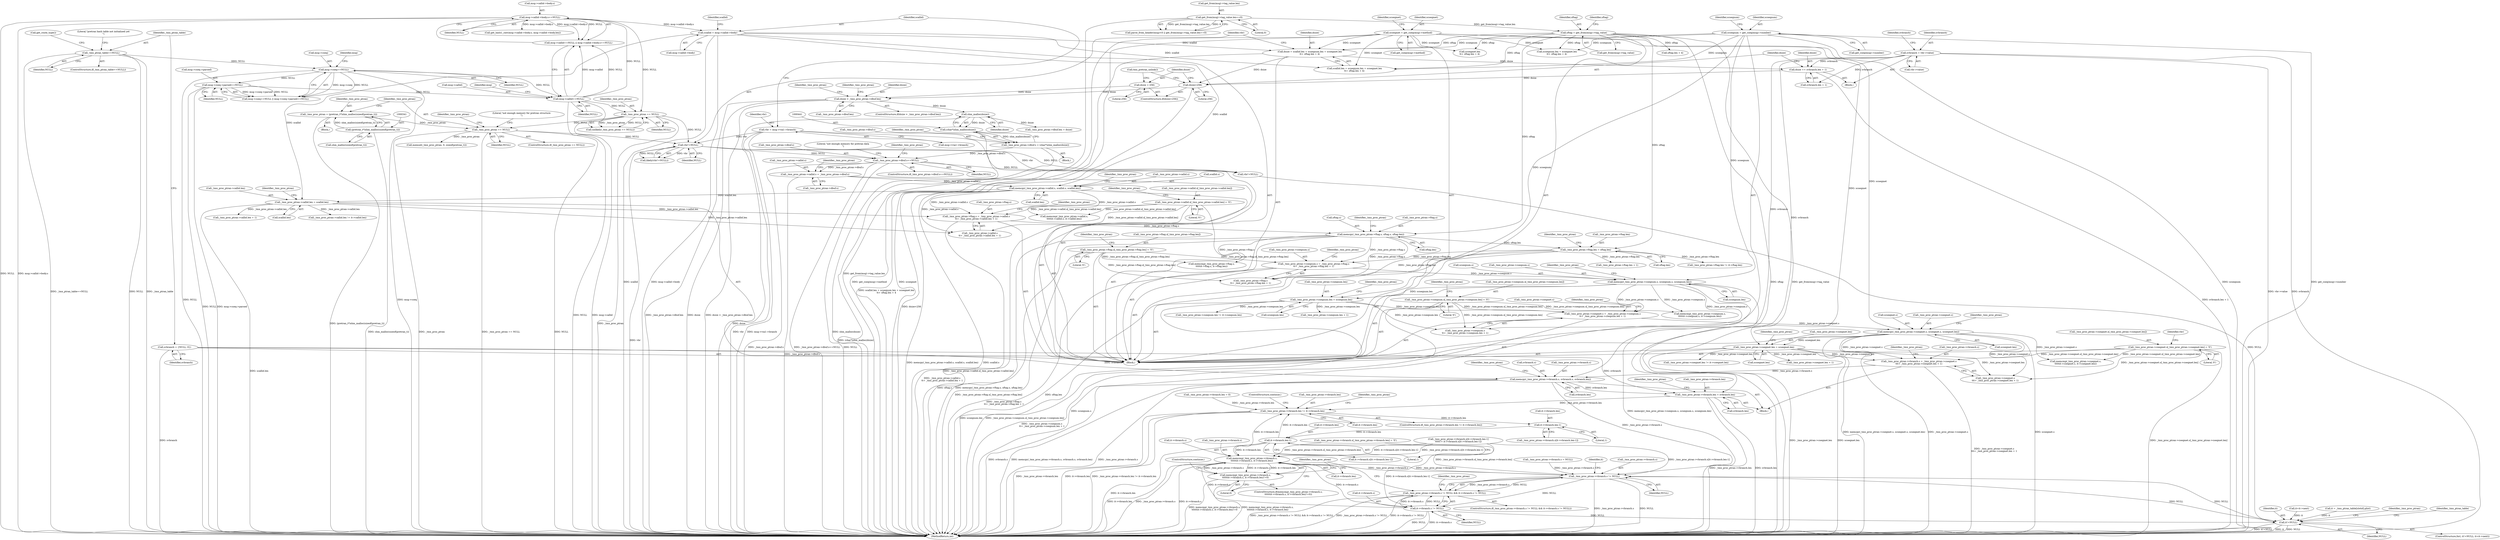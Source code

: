 digraph "0_kamailio_e1d8008a09d9390ebaf698abe8909e10dfec4097@API" {
"1000707" [label="(Call,memcpy(_tmx_proc_ptran->vbranch.s, svbranch.s, svbranch.len))"];
"1000688" [label="(Call,_tmx_proc_ptran->vbranch.s = _tmx_proc_ptran->cseqmet.s\n\t\t\t+ _tmx_proc_ptran->cseqmet.len + 1)"];
"1000669" [label="(Call,_tmx_proc_ptran->cseqmet.s[_tmx_proc_ptran->cseqmet.len] = '\0')"];
"1000648" [label="(Call,memcpy(_tmx_proc_ptran->cseqmet.s, scseqmet.s, scseqmet.len))"];
"1000629" [label="(Call,_tmx_proc_ptran->cseqmet.s = _tmx_proc_ptran->cseqnum.s\n\t\t+ _tmx_proc_ptran->cseqnum.len + 1)"];
"1000616" [label="(Call,_tmx_proc_ptran->cseqnum.s[_tmx_proc_ptran->cseqnum.len] = '\0')"];
"1000595" [label="(Call,memcpy(_tmx_proc_ptran->cseqnum.s, scseqnum.s, scseqnum.len))"];
"1000576" [label="(Call,_tmx_proc_ptran->cseqnum.s = _tmx_proc_ptran->ftag.s\n\t\t+ _tmx_proc_ptran->ftag.len + 1)"];
"1000542" [label="(Call,memcpy(_tmx_proc_ptran->ftag.s, sftag.s, sftag.len))"];
"1000523" [label="(Call,_tmx_proc_ptran->ftag.s = _tmx_proc_ptran->callid.s\n\t\t+ _tmx_proc_ptran->callid.len + 1)"];
"1000510" [label="(Call,_tmx_proc_ptran->callid.s[_tmx_proc_ptran->callid.len] = '\0')"];
"1000489" [label="(Call,memcpy(_tmx_proc_ptran->callid.s, scallid.s, scallid.len))"];
"1000478" [label="(Call,_tmx_proc_ptran->callid.s = _tmx_proc_ptran->dbuf.s)"];
"1000445" [label="(Call,_tmx_proc_ptran->dbuf.s==NULL)"];
"1000434" [label="(Call,_tmx_proc_ptran->dbuf.s = (char*)shm_malloc(dsize))"];
"1000440" [label="(Call,(char*)shm_malloc(dsize))"];
"1000442" [label="(Call,shm_malloc(dsize))"];
"1000414" [label="(Call,dsize > _tmx_proc_ptran->dbuf.len)"];
"1000406" [label="(Call,dsize<256)"];
"1000365" [label="(Call,dsize = scallid.len + scseqnum.len + scseqmet.len\n\t\t+ sftag.len + 4)"];
"1000271" [label="(Call,scallid = msg->callid->body)"];
"1000249" [label="(Call,msg->callid->body.s==NULL)"];
"1000244" [label="(Call,msg->callid==NULL)"];
"1000172" [label="(Call,msg->cseq==NULL)"];
"1000118" [label="(Call,_tmx_ptran_table==NULL)"];
"1000177" [label="(Call,msg->cseq->parsed==NULL)"];
"1000290" [label="(Call,scseqnum = get_cseq(msg)->number)"];
"1000281" [label="(Call,scseqmet = get_cseq(msg)->method)"];
"1000299" [label="(Call,sftag = get_from(msg)->tag_value)"];
"1000228" [label="(Call,get_from(msg)->tag_value.len==0)"];
"1000398" [label="(Call,dsize += svbranch.len + 1)"];
"1000390" [label="(Call,svbranch = vbr->value)"];
"1000409" [label="(Call,dsize = 256)"];
"1000386" [label="(Call,vbr!=NULL)"];
"1000264" [label="(Call,vbr = msg->via1->branch)"];
"1000334" [label="(Call,_tmx_proc_ptran == NULL)"];
"1000346" [label="(Call,_tmx_proc_ptran == NULL)"];
"1000338" [label="(Call,_tmx_proc_ptran = (pretran_t*)shm_malloc(sizeof(pretran_t)))"];
"1000340" [label="(Call,(pretran_t*)shm_malloc(sizeof(pretran_t)))"];
"1000501" [label="(Call,_tmx_proc_ptran->callid.len = scallid.len)"];
"1000563" [label="(Call,_tmx_proc_ptran->ftag.s[_tmx_proc_ptran->ftag.len] = '\0')"];
"1000554" [label="(Call,_tmx_proc_ptran->ftag.len = sftag.len)"];
"1000607" [label="(Call,_tmx_proc_ptran->cseqnum.len = scseqnum.len)"];
"1000660" [label="(Call,_tmx_proc_ptran->cseqmet.len = scseqmet.len)"];
"1000114" [label="(Call,svbranch = {NULL, 0})"];
"1000719" [label="(Call,_tmx_proc_ptran->vbranch.len = svbranch.len)"];
"1000866" [label="(Call,_tmx_proc_ptran->vbranch.len != it->vbranch.len)"];
"1000886" [label="(Call,it->vbranch.len-1)"];
"1000899" [label="(Call,it->vbranch.len-1)"];
"1000909" [label="(Call,memcmp(_tmx_proc_ptran->vbranch.s,\n\t\t\t\t\t\tit->vbranch.s, it->vbranch.len))"];
"1000850" [label="(Call,_tmx_proc_ptran->vbranch.s != NULL)"];
"1000774" [label="(Call,it!=NULL)"];
"1000849" [label="(Call,_tmx_proc_ptran->vbranch.s != NULL && it->vbranch.s != NULL)"];
"1000857" [label="(Call,it->vbranch.s != NULL)"];
"1000908" [label="(Call,memcmp(_tmx_proc_ptran->vbranch.s,\n\t\t\t\t\t\tit->vbranch.s, it->vbranch.len)!=0)"];
"1000632" [label="(Identifier,_tmx_proc_ptran)"];
"1000443" [label="(Identifier,dsize)"];
"1000554" [label="(Call,_tmx_proc_ptran->ftag.len = sftag.len)"];
"1000880" [label="(Call,_tmx_proc_ptran->vbranch.s[it->vbranch.len-1])"];
"1000115" [label="(Identifier,svbranch)"];
"1000489" [label="(Call,memcpy(_tmx_proc_ptran->callid.s, scallid.s, scallid.len))"];
"1000123" [label="(Literal,\"pretran hash table not initialized yet\n\")"];
"1000265" [label="(Identifier,vbr)"];
"1000280" [label="(Identifier,scallid)"];
"1001050" [label="(MethodReturn,int)"];
"1000266" [label="(Call,msg->via1->branch)"];
"1000273" [label="(Call,msg->callid->body)"];
"1000577" [label="(Call,_tmx_proc_ptran->cseqnum.s)"];
"1000657" [label="(Call,scseqmet.len)"];
"1000909" [label="(Call,memcmp(_tmx_proc_ptran->vbranch.s,\n\t\t\t\t\t\tit->vbranch.s, it->vbranch.len))"];
"1000310" [label="(Call,get_hash1_raw(msg->callid->body.s, msg->callid->body.len))"];
"1000253" [label="(Identifier,msg)"];
"1000601" [label="(Call,scseqnum.s)"];
"1000849" [label="(Call,_tmx_proc_ptran->vbranch.s != NULL && it->vbranch.s != NULL)"];
"1000616" [label="(Call,_tmx_proc_ptran->cseqnum.s[_tmx_proc_ptran->cseqnum.len] = '\0')"];
"1000582" [label="(Call,_tmx_proc_ptran->ftag.s\n\t\t+ _tmx_proc_ptran->ftag.len + 1)"];
"1000490" [label="(Call,_tmx_proc_ptran->callid.s)"];
"1000245" [label="(Call,msg->callid)"];
"1000235" [label="(Literal,0)"];
"1000872" [label="(Call,it->vbranch.len)"];
"1000375" [label="(Call,scseqmet.len\n\t\t+ sftag.len + 4)"];
"1000867" [label="(Call,_tmx_proc_ptran->vbranch.len)"];
"1000708" [label="(Call,_tmx_proc_ptran->vbranch.s)"];
"1000773" [label="(ControlStructure,for(; it!=NULL; it=it->next))"];
"1000434" [label="(Call,_tmx_proc_ptran->dbuf.s = (char*)shm_malloc(dsize))"];
"1000244" [label="(Call,msg->callid==NULL)"];
"1000687" [label="(Block,)"];
"1000180" [label="(Identifier,msg)"];
"1000307" [label="(Identifier,sftag)"];
"1000654" [label="(Call,scseqmet.s)"];
"1000999" [label="(Call,memcmp(_tmx_proc_ptran->cseqmet.s,\n\t\t\t\t\tit->cseqmet.s, it->cseqmet.len))"];
"1000407" [label="(Identifier,dsize)"];
"1000435" [label="(Call,_tmx_proc_ptran->dbuf.s)"];
"1000743" [label="(Call,_tmx_proc_ptran->vbranch.s = NULL)"];
"1000390" [label="(Call,svbranch = vbr->value)"];
"1000883" [label="(Identifier,_tmx_proc_ptran)"];
"1000291" [label="(Identifier,scseqnum)"];
"1000545" [label="(Identifier,_tmx_proc_ptran)"];
"1000356" [label="(Identifier,_tmx_proc_ptran)"];
"1000171" [label="(Call,msg->cseq==NULL || msg->cseq->parsed==NULL)"];
"1000172" [label="(Call,msg->cseq==NULL)"];
"1000366" [label="(Identifier,dsize)"];
"1000722" [label="(Identifier,_tmx_proc_ptran)"];
"1000415" [label="(Identifier,dsize)"];
"1000673" [label="(Identifier,_tmx_proc_ptran)"];
"1000576" [label="(Call,_tmx_proc_ptran->cseqnum.s = _tmx_proc_ptran->ftag.s\n\t\t+ _tmx_proc_ptran->ftag.len + 1)"];
"1000685" [label="(Identifier,vbr)"];
"1000869" [label="(Identifier,_tmx_proc_ptran)"];
"1000949" [label="(Call,memcmp(_tmx_proc_ptran->ftag.s,\n\t\t\t\t\tit->ftag.s, it->ftag.len))"];
"1000750" [label="(Call,_tmx_proc_ptran->vbranch.len = 0)"];
"1000348" [label="(Identifier,NULL)"];
"1000440" [label="(Call,(char*)shm_malloc(dsize))"];
"1000564" [label="(Call,_tmx_proc_ptran->ftag.s[_tmx_proc_ptran->ftag.len])"];
"1000118" [label="(Call,_tmx_ptran_table==NULL)"];
"1000223" [label="(Call,parse_from_header(msg)<0 || get_from(msg)->tag_value.len==0)"];
"1000281" [label="(Call,scseqmet = get_cseq(msg)->method)"];
"1000178" [label="(Call,msg->cseq->parsed)"];
"1000271" [label="(Call,scallid = msg->callid->body)"];
"1000114" [label="(Call,svbranch = {NULL, 0})"];
"1000598" [label="(Identifier,_tmx_proc_ptran)"];
"1000272" [label="(Identifier,scallid)"];
"1000371" [label="(Call,scseqnum.len + scseqmet.len\n\t\t+ sftag.len + 4)"];
"1000229" [label="(Call,get_from(msg)->tag_value.len)"];
"1000120" [label="(Identifier,NULL)"];
"1000458" [label="(Call,_tmx_proc_ptran->dbuf.len = dsize)"];
"1000117" [label="(ControlStructure,if(_tmx_ptran_table==NULL))"];
"1000774" [label="(Call,it!=NULL)"];
"1000386" [label="(Call,vbr!=NULL)"];
"1000857" [label="(Call,it->vbranch.s != NULL)"];
"1000925" [label="(Literal,0)"];
"1000732" [label="(Identifier,_tmx_proc_ptran)"];
"1000501" [label="(Call,_tmx_proc_ptran->callid.len = scallid.len)"];
"1000563" [label="(Call,_tmx_proc_ptran->ftag.s[_tmx_proc_ptran->ftag.len] = '\0')"];
"1000510" [label="(Call,_tmx_proc_ptran->callid.s[_tmx_proc_ptran->callid.len] = '\0')"];
"1000385" [label="(Call,likely(vbr!=NULL))"];
"1000338" [label="(Call,_tmx_proc_ptran = (pretran_t*)shm_malloc(sizeof(pretran_t)))"];
"1000445" [label="(Call,_tmx_proc_ptran->dbuf.s==NULL)"];
"1000300" [label="(Identifier,sftag)"];
"1000669" [label="(Call,_tmx_proc_ptran->cseqmet.s[_tmx_proc_ptran->cseqmet.len] = '\0')"];
"1000613" [label="(Call,scseqnum.len)"];
"1000764" [label="(Call,it = _tmx_ptran_table[slotid].plist)"];
"1000920" [label="(Call,it->vbranch.len)"];
"1000543" [label="(Call,_tmx_proc_ptran->ftag.s)"];
"1000524" [label="(Call,_tmx_proc_ptran->ftag.s)"];
"1000408" [label="(Literal,256)"];
"1000421" [label="(Block,)"];
"1000248" [label="(Identifier,NULL)"];
"1000228" [label="(Call,get_from(msg)->tag_value.len==0)"];
"1000451" [label="(Identifier,NULL)"];
"1000342" [label="(Call,shm_malloc(sizeof(pretran_t)))"];
"1000467" [label="(Identifier,_tmx_proc_ptran)"];
"1000337" [label="(Block,)"];
"1000410" [label="(Identifier,dsize)"];
"1000298" [label="(Identifier,scseqnum)"];
"1000391" [label="(Identifier,svbranch)"];
"1000694" [label="(Call,_tmx_proc_ptran->cseqmet.s\n\t\t\t+ _tmx_proc_ptran->cseqmet.len + 1)"];
"1000355" [label="(Call,memset(_tmx_proc_ptran, 0, sizeof(pretran_t)))"];
"1000907" [label="(ControlStructure,if(memcmp(_tmx_proc_ptran->vbranch.s,\n\t\t\t\t\t\tit->vbranch.s, it->vbranch.len)!=0))"];
"1000548" [label="(Call,sftag.s)"];
"1000933" [label="(Identifier,_tmx_proc_ptran)"];
"1000681" [label="(Literal,'\0')"];
"1000177" [label="(Call,msg->cseq->parsed==NULL)"];
"1000334" [label="(Call,_tmx_proc_ptran == NULL)"];
"1000176" [label="(Identifier,NULL)"];
"1000728" [label="(Call,_tmx_proc_ptran->vbranch.s[_tmx_proc_ptran->vbranch.len] = '\0')"];
"1000661" [label="(Call,_tmx_proc_ptran->cseqmet.len)"];
"1000926" [label="(ControlStructure,continue;)"];
"1000351" [label="(Literal,\"not enough memory for pretran structure\n\")"];
"1000595" [label="(Call,memcpy(_tmx_proc_ptran->cseqnum.s, scseqnum.s, scseqnum.len))"];
"1000484" [label="(Call,_tmx_proc_ptran->dbuf.s)"];
"1000461" [label="(Identifier,_tmx_proc_ptran)"];
"1000863" [label="(Identifier,NULL)"];
"1000129" [label="(Call,get_route_type())"];
"1000387" [label="(Identifier,vbr)"];
"1000442" [label="(Call,shm_malloc(dsize))"];
"1000416" [label="(Call,_tmx_proc_ptran->dbuf.len)"];
"1000858" [label="(Call,it->vbranch.s)"];
"1000412" [label="(Call,tmx_pretran_unlink())"];
"1000877" [label="(ControlStructure,continue;)"];
"1000425" [label="(Identifier,_tmx_proc_ptran)"];
"1000801" [label="(Call,_tmx_proc_ptran->callid.len != it->callid.len)"];
"1000787" [label="(Identifier,_tmx_proc_ptran)"];
"1000119" [label="(Identifier,_tmx_ptran_table)"];
"1000866" [label="(Call,_tmx_proc_ptran->vbranch.len != it->vbranch.len)"];
"1000825" [label="(Call,_tmx_proc_ptran->cseqmet.len != it->cseqmet.len)"];
"1000340" [label="(Call,(pretran_t*)shm_malloc(sizeof(pretran_t)))"];
"1000479" [label="(Call,_tmx_proc_ptran->callid.s)"];
"1000502" [label="(Call,_tmx_proc_ptran->callid.len)"];
"1001045" [label="(Identifier,_tmx_ptran_table)"];
"1000575" [label="(Literal,'\0')"];
"1000725" [label="(Call,svbranch.len)"];
"1000688" [label="(Call,_tmx_proc_ptran->vbranch.s = _tmx_proc_ptran->cseqmet.s\n\t\t\t+ _tmx_proc_ptran->cseqmet.len + 1)"];
"1000389" [label="(Block,)"];
"1000392" [label="(Call,vbr->value)"];
"1000345" [label="(ControlStructure,if(_tmx_proc_ptran == NULL))"];
"1000379" [label="(Call,sftag.len + 4)"];
"1000290" [label="(Call,scseqnum = get_cseq(msg)->number)"];
"1000560" [label="(Call,sftag.len)"];
"1000514" [label="(Identifier,_tmx_proc_ptran)"];
"1000405" [label="(ControlStructure,if(dsize<256))"];
"1000511" [label="(Call,_tmx_proc_ptran->callid.s[_tmx_proc_ptran->callid.len])"];
"1000666" [label="(Call,scseqmet.len)"];
"1000498" [label="(Call,scallid.len)"];
"1000905" [label="(Literal,1)"];
"1000719" [label="(Call,_tmx_proc_ptran->vbranch.len = svbranch.len)"];
"1000713" [label="(Call,svbranch.s)"];
"1000522" [label="(Literal,'\0')"];
"1000444" [label="(ControlStructure,if(_tmx_proc_ptran->dbuf.s==NULL))"];
"1000397" [label="(Identifier,svbranch)"];
"1000335" [label="(Identifier,_tmx_proc_ptran)"];
"1000579" [label="(Identifier,_tmx_proc_ptran)"];
"1000860" [label="(Identifier,it)"];
"1000720" [label="(Call,_tmx_proc_ptran->vbranch.len)"];
"1000347" [label="(Identifier,_tmx_proc_ptran)"];
"1000886" [label="(Call,it->vbranch.len-1)"];
"1000856" [label="(Identifier,NULL)"];
"1000879" [label="(Call,_tmx_proc_ptran->vbranch.s[it->vbranch.len-1]\n\t\t\t\t\t!= it->vbranch.s[it->vbranch.len-1])"];
"1000628" [label="(Literal,'\0')"];
"1000689" [label="(Call,_tmx_proc_ptran->vbranch.s)"];
"1000104" [label="(Block,)"];
"1000388" [label="(Identifier,NULL)"];
"1000257" [label="(Identifier,NULL)"];
"1000607" [label="(Call,_tmx_proc_ptran->cseqnum.len = scseqnum.len)"];
"1000409" [label="(Call,dsize = 256)"];
"1000557" [label="(Identifier,_tmx_proc_ptran)"];
"1000526" [label="(Identifier,_tmx_proc_ptran)"];
"1000892" [label="(Literal,1)"];
"1000333" [label="(Call,unlikely(_tmx_proc_ptran == NULL))"];
"1000716" [label="(Call,svbranch.len)"];
"1000648" [label="(Call,memcpy(_tmx_proc_ptran->cseqmet.s, scseqmet.s, scseqmet.len))"];
"1000649" [label="(Call,_tmx_proc_ptran->cseqmet.s)"];
"1000399" [label="(Identifier,dsize)"];
"1000630" [label="(Call,_tmx_proc_ptran->cseqmet.s)"];
"1000173" [label="(Call,msg->cseq)"];
"1000446" [label="(Call,_tmx_proc_ptran->dbuf.s)"];
"1000283" [label="(Call,get_cseq(msg)->method)"];
"1000910" [label="(Call,_tmx_proc_ptran->vbranch.s)"];
"1000635" [label="(Call,_tmx_proc_ptran->cseqnum.s\n\t\t+ _tmx_proc_ptran->cseqnum.len + 1)"];
"1000301" [label="(Call,get_from(msg)->tag_value)"];
"1000183" [label="(Identifier,NULL)"];
"1000346" [label="(Call,_tmx_proc_ptran == NULL)"];
"1000406" [label="(Call,dsize<256)"];
"1000617" [label="(Call,_tmx_proc_ptran->cseqnum.s[_tmx_proc_ptran->cseqnum.len])"];
"1000365" [label="(Call,dsize = scallid.len + scseqnum.len + scseqmet.len\n\t\t+ sftag.len + 4)"];
"1000620" [label="(Identifier,_tmx_proc_ptran)"];
"1000775" [label="(Identifier,it)"];
"1000850" [label="(Call,_tmx_proc_ptran->vbranch.s != NULL)"];
"1000915" [label="(Call,it->vbranch.s)"];
"1000529" [label="(Call,_tmx_proc_ptran->callid.s\n\t\t+ _tmx_proc_ptran->callid.len + 1)"];
"1000400" [label="(Call,svbranch.len + 1)"];
"1000414" [label="(Call,dsize > _tmx_proc_ptran->dbuf.len)"];
"1000492" [label="(Identifier,_tmx_proc_ptran)"];
"1000249" [label="(Call,msg->callid->body.s==NULL)"];
"1000893" [label="(Call,it->vbranch.s[it->vbranch.len-1])"];
"1000542" [label="(Call,memcpy(_tmx_proc_ptran->ftag.s, sftag.s, sftag.len))"];
"1000523" [label="(Call,_tmx_proc_ptran->ftag.s = _tmx_proc_ptran->callid.s\n\t\t+ _tmx_proc_ptran->callid.len + 1)"];
"1000777" [label="(Call,it=it->next)"];
"1000535" [label="(Call,_tmx_proc_ptran->callid.len + 1)"];
"1000670" [label="(Call,_tmx_proc_ptran->cseqmet.s[_tmx_proc_ptran->cseqmet.len])"];
"1000299" [label="(Call,sftag = get_from(msg)->tag_value)"];
"1000282" [label="(Identifier,scseqmet)"];
"1000413" [label="(ControlStructure,if(dsize > _tmx_proc_ptran->dbuf.len))"];
"1000336" [label="(Identifier,NULL)"];
"1000495" [label="(Call,scallid.s)"];
"1000908" [label="(Call,memcmp(_tmx_proc_ptran->vbranch.s,\n\t\t\t\t\t\tit->vbranch.s, it->vbranch.len)!=0)"];
"1000865" [label="(ControlStructure,if(_tmx_proc_ptran->vbranch.len != it->vbranch.len))"];
"1000663" [label="(Identifier,_tmx_proc_ptran)"];
"1000651" [label="(Identifier,_tmx_proc_ptran)"];
"1000629" [label="(Call,_tmx_proc_ptran->cseqmet.s = _tmx_proc_ptran->cseqnum.s\n\t\t+ _tmx_proc_ptran->cseqnum.len + 1)"];
"1000411" [label="(Literal,256)"];
"1000813" [label="(Call,_tmx_proc_ptran->ftag.len != it->ftag.len)"];
"1000608" [label="(Call,_tmx_proc_ptran->cseqnum.len)"];
"1000454" [label="(Literal,\"not enough memory for pretran data\n\")"];
"1000551" [label="(Call,sftag.len)"];
"1000641" [label="(Call,_tmx_proc_ptran->cseqnum.len + 1)"];
"1000887" [label="(Call,it->vbranch.len)"];
"1000930" [label="(Call,memcmp(_tmx_proc_ptran->callid.s,\n\t\t\t\t\tit->callid.s, it->callid.len))"];
"1000367" [label="(Call,scallid.len + scseqnum.len + scseqmet.len\n\t\t+ sftag.len + 4)"];
"1000596" [label="(Call,_tmx_proc_ptran->cseqnum.s)"];
"1000851" [label="(Call,_tmx_proc_ptran->vbranch.s)"];
"1000289" [label="(Identifier,scseqmet)"];
"1000567" [label="(Identifier,_tmx_proc_ptran)"];
"1000243" [label="(Call,msg->callid==NULL || msg->callid->body.s==NULL)"];
"1000836" [label="(Call,_tmx_proc_ptran->cseqnum.len != it->cseqnum.len)"];
"1000448" [label="(Identifier,_tmx_proc_ptran)"];
"1000264" [label="(Call,vbr = msg->via1->branch)"];
"1000700" [label="(Call,_tmx_proc_ptran->cseqmet.len + 1)"];
"1000588" [label="(Call,_tmx_proc_ptran->ftag.len + 1)"];
"1000967" [label="(Call,memcmp(_tmx_proc_ptran->cseqnum.s,\n\t\t\t\t\tit->cseqnum.s, it->cseqnum.len))"];
"1000776" [label="(Identifier,NULL)"];
"1000899" [label="(Call,it->vbranch.len-1)"];
"1000610" [label="(Identifier,_tmx_proc_ptran)"];
"1000707" [label="(Call,memcpy(_tmx_proc_ptran->vbranch.s, svbranch.s, svbranch.len))"];
"1000292" [label="(Call,get_cseq(msg)->number)"];
"1000710" [label="(Identifier,_tmx_proc_ptran)"];
"1000478" [label="(Call,_tmx_proc_ptran->callid.s = _tmx_proc_ptran->dbuf.s)"];
"1000507" [label="(Call,scallid.len)"];
"1000900" [label="(Call,it->vbranch.len)"];
"1000848" [label="(ControlStructure,if(_tmx_proc_ptran->vbranch.s != NULL && it->vbranch.s != NULL))"];
"1000398" [label="(Call,dsize += svbranch.len + 1)"];
"1000250" [label="(Call,msg->callid->body.s)"];
"1000604" [label="(Call,scseqnum.len)"];
"1000339" [label="(Identifier,_tmx_proc_ptran)"];
"1000555" [label="(Call,_tmx_proc_ptran->ftag.len)"];
"1000660" [label="(Call,_tmx_proc_ptran->cseqmet.len = scseqmet.len)"];
"1000684" [label="(Call,vbr!=NULL)"];
"1000504" [label="(Identifier,_tmx_proc_ptran)"];
"1000707" -> "1000687"  [label="AST: "];
"1000707" -> "1000716"  [label="CFG: "];
"1000708" -> "1000707"  [label="AST: "];
"1000713" -> "1000707"  [label="AST: "];
"1000716" -> "1000707"  [label="AST: "];
"1000722" -> "1000707"  [label="CFG: "];
"1000707" -> "1001050"  [label="DDG: _tmx_proc_ptran->vbranch.s"];
"1000707" -> "1001050"  [label="DDG: svbranch.s"];
"1000707" -> "1001050"  [label="DDG: memcpy(_tmx_proc_ptran->vbranch.s, svbranch.s, svbranch.len)"];
"1000688" -> "1000707"  [label="DDG: _tmx_proc_ptran->vbranch.s"];
"1000114" -> "1000707"  [label="DDG: svbranch"];
"1000390" -> "1000707"  [label="DDG: svbranch"];
"1000707" -> "1000719"  [label="DDG: svbranch.len"];
"1000707" -> "1000850"  [label="DDG: _tmx_proc_ptran->vbranch.s"];
"1000688" -> "1000687"  [label="AST: "];
"1000688" -> "1000694"  [label="CFG: "];
"1000689" -> "1000688"  [label="AST: "];
"1000694" -> "1000688"  [label="AST: "];
"1000710" -> "1000688"  [label="CFG: "];
"1000688" -> "1001050"  [label="DDG: _tmx_proc_ptran->cseqmet.s\n\t\t\t+ _tmx_proc_ptran->cseqmet.len + 1"];
"1000669" -> "1000688"  [label="DDG: _tmx_proc_ptran->cseqmet.s[_tmx_proc_ptran->cseqmet.len]"];
"1000648" -> "1000688"  [label="DDG: _tmx_proc_ptran->cseqmet.s"];
"1000660" -> "1000688"  [label="DDG: _tmx_proc_ptran->cseqmet.len"];
"1000669" -> "1000104"  [label="AST: "];
"1000669" -> "1000681"  [label="CFG: "];
"1000670" -> "1000669"  [label="AST: "];
"1000681" -> "1000669"  [label="AST: "];
"1000685" -> "1000669"  [label="CFG: "];
"1000669" -> "1001050"  [label="DDG: _tmx_proc_ptran->cseqmet.s[_tmx_proc_ptran->cseqmet.len]"];
"1000669" -> "1000694"  [label="DDG: _tmx_proc_ptran->cseqmet.s[_tmx_proc_ptran->cseqmet.len]"];
"1000669" -> "1000999"  [label="DDG: _tmx_proc_ptran->cseqmet.s[_tmx_proc_ptran->cseqmet.len]"];
"1000648" -> "1000104"  [label="AST: "];
"1000648" -> "1000657"  [label="CFG: "];
"1000649" -> "1000648"  [label="AST: "];
"1000654" -> "1000648"  [label="AST: "];
"1000657" -> "1000648"  [label="AST: "];
"1000663" -> "1000648"  [label="CFG: "];
"1000648" -> "1001050"  [label="DDG: memcpy(_tmx_proc_ptran->cseqmet.s, scseqmet.s, scseqmet.len)"];
"1000648" -> "1001050"  [label="DDG: _tmx_proc_ptran->cseqmet.s"];
"1000648" -> "1001050"  [label="DDG: scseqmet.s"];
"1000629" -> "1000648"  [label="DDG: _tmx_proc_ptran->cseqmet.s"];
"1000281" -> "1000648"  [label="DDG: scseqmet"];
"1000648" -> "1000660"  [label="DDG: scseqmet.len"];
"1000648" -> "1000694"  [label="DDG: _tmx_proc_ptran->cseqmet.s"];
"1000648" -> "1000999"  [label="DDG: _tmx_proc_ptran->cseqmet.s"];
"1000629" -> "1000104"  [label="AST: "];
"1000629" -> "1000635"  [label="CFG: "];
"1000630" -> "1000629"  [label="AST: "];
"1000635" -> "1000629"  [label="AST: "];
"1000651" -> "1000629"  [label="CFG: "];
"1000629" -> "1001050"  [label="DDG: _tmx_proc_ptran->cseqnum.s\n\t\t+ _tmx_proc_ptran->cseqnum.len + 1"];
"1000616" -> "1000629"  [label="DDG: _tmx_proc_ptran->cseqnum.s[_tmx_proc_ptran->cseqnum.len]"];
"1000595" -> "1000629"  [label="DDG: _tmx_proc_ptran->cseqnum.s"];
"1000607" -> "1000629"  [label="DDG: _tmx_proc_ptran->cseqnum.len"];
"1000616" -> "1000104"  [label="AST: "];
"1000616" -> "1000628"  [label="CFG: "];
"1000617" -> "1000616"  [label="AST: "];
"1000628" -> "1000616"  [label="AST: "];
"1000632" -> "1000616"  [label="CFG: "];
"1000616" -> "1001050"  [label="DDG: _tmx_proc_ptran->cseqnum.s[_tmx_proc_ptran->cseqnum.len]"];
"1000616" -> "1000635"  [label="DDG: _tmx_proc_ptran->cseqnum.s[_tmx_proc_ptran->cseqnum.len]"];
"1000616" -> "1000967"  [label="DDG: _tmx_proc_ptran->cseqnum.s[_tmx_proc_ptran->cseqnum.len]"];
"1000595" -> "1000104"  [label="AST: "];
"1000595" -> "1000604"  [label="CFG: "];
"1000596" -> "1000595"  [label="AST: "];
"1000601" -> "1000595"  [label="AST: "];
"1000604" -> "1000595"  [label="AST: "];
"1000610" -> "1000595"  [label="CFG: "];
"1000595" -> "1001050"  [label="DDG: memcpy(_tmx_proc_ptran->cseqnum.s, scseqnum.s, scseqnum.len)"];
"1000595" -> "1001050"  [label="DDG: scseqnum.s"];
"1000576" -> "1000595"  [label="DDG: _tmx_proc_ptran->cseqnum.s"];
"1000290" -> "1000595"  [label="DDG: scseqnum"];
"1000595" -> "1000607"  [label="DDG: scseqnum.len"];
"1000595" -> "1000635"  [label="DDG: _tmx_proc_ptran->cseqnum.s"];
"1000595" -> "1000967"  [label="DDG: _tmx_proc_ptran->cseqnum.s"];
"1000576" -> "1000104"  [label="AST: "];
"1000576" -> "1000582"  [label="CFG: "];
"1000577" -> "1000576"  [label="AST: "];
"1000582" -> "1000576"  [label="AST: "];
"1000598" -> "1000576"  [label="CFG: "];
"1000576" -> "1001050"  [label="DDG: _tmx_proc_ptran->ftag.s\n\t\t+ _tmx_proc_ptran->ftag.len + 1"];
"1000542" -> "1000576"  [label="DDG: _tmx_proc_ptran->ftag.s"];
"1000563" -> "1000576"  [label="DDG: _tmx_proc_ptran->ftag.s[_tmx_proc_ptran->ftag.len]"];
"1000554" -> "1000576"  [label="DDG: _tmx_proc_ptran->ftag.len"];
"1000542" -> "1000104"  [label="AST: "];
"1000542" -> "1000551"  [label="CFG: "];
"1000543" -> "1000542"  [label="AST: "];
"1000548" -> "1000542"  [label="AST: "];
"1000551" -> "1000542"  [label="AST: "];
"1000557" -> "1000542"  [label="CFG: "];
"1000542" -> "1001050"  [label="DDG: sftag.s"];
"1000542" -> "1001050"  [label="DDG: memcpy(_tmx_proc_ptran->ftag.s, sftag.s, sftag.len)"];
"1000523" -> "1000542"  [label="DDG: _tmx_proc_ptran->ftag.s"];
"1000299" -> "1000542"  [label="DDG: sftag"];
"1000542" -> "1000554"  [label="DDG: sftag.len"];
"1000542" -> "1000582"  [label="DDG: _tmx_proc_ptran->ftag.s"];
"1000542" -> "1000949"  [label="DDG: _tmx_proc_ptran->ftag.s"];
"1000523" -> "1000104"  [label="AST: "];
"1000523" -> "1000529"  [label="CFG: "];
"1000524" -> "1000523"  [label="AST: "];
"1000529" -> "1000523"  [label="AST: "];
"1000545" -> "1000523"  [label="CFG: "];
"1000523" -> "1001050"  [label="DDG: _tmx_proc_ptran->callid.s\n\t\t+ _tmx_proc_ptran->callid.len + 1"];
"1000510" -> "1000523"  [label="DDG: _tmx_proc_ptran->callid.s[_tmx_proc_ptran->callid.len]"];
"1000489" -> "1000523"  [label="DDG: _tmx_proc_ptran->callid.s"];
"1000501" -> "1000523"  [label="DDG: _tmx_proc_ptran->callid.len"];
"1000510" -> "1000104"  [label="AST: "];
"1000510" -> "1000522"  [label="CFG: "];
"1000511" -> "1000510"  [label="AST: "];
"1000522" -> "1000510"  [label="AST: "];
"1000526" -> "1000510"  [label="CFG: "];
"1000510" -> "1001050"  [label="DDG: _tmx_proc_ptran->callid.s[_tmx_proc_ptran->callid.len]"];
"1000510" -> "1000529"  [label="DDG: _tmx_proc_ptran->callid.s[_tmx_proc_ptran->callid.len]"];
"1000510" -> "1000930"  [label="DDG: _tmx_proc_ptran->callid.s[_tmx_proc_ptran->callid.len]"];
"1000489" -> "1000104"  [label="AST: "];
"1000489" -> "1000498"  [label="CFG: "];
"1000490" -> "1000489"  [label="AST: "];
"1000495" -> "1000489"  [label="AST: "];
"1000498" -> "1000489"  [label="AST: "];
"1000504" -> "1000489"  [label="CFG: "];
"1000489" -> "1001050"  [label="DDG: memcpy(_tmx_proc_ptran->callid.s, scallid.s, scallid.len)"];
"1000489" -> "1001050"  [label="DDG: scallid.s"];
"1000478" -> "1000489"  [label="DDG: _tmx_proc_ptran->callid.s"];
"1000271" -> "1000489"  [label="DDG: scallid"];
"1000489" -> "1000501"  [label="DDG: scallid.len"];
"1000489" -> "1000529"  [label="DDG: _tmx_proc_ptran->callid.s"];
"1000489" -> "1000930"  [label="DDG: _tmx_proc_ptran->callid.s"];
"1000478" -> "1000104"  [label="AST: "];
"1000478" -> "1000484"  [label="CFG: "];
"1000479" -> "1000478"  [label="AST: "];
"1000484" -> "1000478"  [label="AST: "];
"1000492" -> "1000478"  [label="CFG: "];
"1000478" -> "1001050"  [label="DDG: _tmx_proc_ptran->dbuf.s"];
"1000445" -> "1000478"  [label="DDG: _tmx_proc_ptran->dbuf.s"];
"1000445" -> "1000444"  [label="AST: "];
"1000445" -> "1000451"  [label="CFG: "];
"1000446" -> "1000445"  [label="AST: "];
"1000451" -> "1000445"  [label="AST: "];
"1000454" -> "1000445"  [label="CFG: "];
"1000461" -> "1000445"  [label="CFG: "];
"1000445" -> "1001050"  [label="DDG: _tmx_proc_ptran->dbuf.s"];
"1000445" -> "1001050"  [label="DDG: _tmx_proc_ptran->dbuf.s==NULL"];
"1000445" -> "1001050"  [label="DDG: NULL"];
"1000434" -> "1000445"  [label="DDG: _tmx_proc_ptran->dbuf.s"];
"1000386" -> "1000445"  [label="DDG: NULL"];
"1000445" -> "1000684"  [label="DDG: NULL"];
"1000434" -> "1000421"  [label="AST: "];
"1000434" -> "1000440"  [label="CFG: "];
"1000435" -> "1000434"  [label="AST: "];
"1000440" -> "1000434"  [label="AST: "];
"1000448" -> "1000434"  [label="CFG: "];
"1000434" -> "1001050"  [label="DDG: (char*)shm_malloc(dsize)"];
"1000440" -> "1000434"  [label="DDG: shm_malloc(dsize)"];
"1000440" -> "1000442"  [label="CFG: "];
"1000441" -> "1000440"  [label="AST: "];
"1000442" -> "1000440"  [label="AST: "];
"1000440" -> "1001050"  [label="DDG: shm_malloc(dsize)"];
"1000442" -> "1000440"  [label="DDG: dsize"];
"1000442" -> "1000443"  [label="CFG: "];
"1000443" -> "1000442"  [label="AST: "];
"1000442" -> "1001050"  [label="DDG: dsize"];
"1000414" -> "1000442"  [label="DDG: dsize"];
"1000442" -> "1000458"  [label="DDG: dsize"];
"1000414" -> "1000413"  [label="AST: "];
"1000414" -> "1000416"  [label="CFG: "];
"1000415" -> "1000414"  [label="AST: "];
"1000416" -> "1000414"  [label="AST: "];
"1000425" -> "1000414"  [label="CFG: "];
"1000467" -> "1000414"  [label="CFG: "];
"1000414" -> "1001050"  [label="DDG: dsize > _tmx_proc_ptran->dbuf.len"];
"1000414" -> "1001050"  [label="DDG: _tmx_proc_ptran->dbuf.len"];
"1000414" -> "1001050"  [label="DDG: dsize"];
"1000406" -> "1000414"  [label="DDG: dsize"];
"1000409" -> "1000414"  [label="DDG: dsize"];
"1000406" -> "1000405"  [label="AST: "];
"1000406" -> "1000408"  [label="CFG: "];
"1000407" -> "1000406"  [label="AST: "];
"1000408" -> "1000406"  [label="AST: "];
"1000410" -> "1000406"  [label="CFG: "];
"1000412" -> "1000406"  [label="CFG: "];
"1000406" -> "1001050"  [label="DDG: dsize<256"];
"1000365" -> "1000406"  [label="DDG: dsize"];
"1000398" -> "1000406"  [label="DDG: dsize"];
"1000365" -> "1000104"  [label="AST: "];
"1000365" -> "1000367"  [label="CFG: "];
"1000366" -> "1000365"  [label="AST: "];
"1000367" -> "1000365"  [label="AST: "];
"1000387" -> "1000365"  [label="CFG: "];
"1000365" -> "1001050"  [label="DDG: scallid.len + scseqnum.len + scseqmet.len\n\t\t+ sftag.len + 4"];
"1000271" -> "1000365"  [label="DDG: scallid"];
"1000290" -> "1000365"  [label="DDG: scseqnum"];
"1000281" -> "1000365"  [label="DDG: scseqmet"];
"1000299" -> "1000365"  [label="DDG: sftag"];
"1000365" -> "1000398"  [label="DDG: dsize"];
"1000271" -> "1000104"  [label="AST: "];
"1000271" -> "1000273"  [label="CFG: "];
"1000272" -> "1000271"  [label="AST: "];
"1000273" -> "1000271"  [label="AST: "];
"1000280" -> "1000271"  [label="CFG: "];
"1000271" -> "1001050"  [label="DDG: msg->callid->body"];
"1000271" -> "1001050"  [label="DDG: scallid"];
"1000249" -> "1000271"  [label="DDG: msg->callid->body.s"];
"1000271" -> "1000367"  [label="DDG: scallid"];
"1000271" -> "1000501"  [label="DDG: scallid"];
"1000249" -> "1000243"  [label="AST: "];
"1000249" -> "1000257"  [label="CFG: "];
"1000250" -> "1000249"  [label="AST: "];
"1000257" -> "1000249"  [label="AST: "];
"1000243" -> "1000249"  [label="CFG: "];
"1000249" -> "1001050"  [label="DDG: NULL"];
"1000249" -> "1001050"  [label="DDG: msg->callid->body.s"];
"1000249" -> "1000243"  [label="DDG: msg->callid->body.s"];
"1000249" -> "1000243"  [label="DDG: NULL"];
"1000244" -> "1000249"  [label="DDG: NULL"];
"1000249" -> "1000310"  [label="DDG: msg->callid->body.s"];
"1000249" -> "1000334"  [label="DDG: NULL"];
"1000244" -> "1000243"  [label="AST: "];
"1000244" -> "1000248"  [label="CFG: "];
"1000245" -> "1000244"  [label="AST: "];
"1000248" -> "1000244"  [label="AST: "];
"1000253" -> "1000244"  [label="CFG: "];
"1000243" -> "1000244"  [label="CFG: "];
"1000244" -> "1001050"  [label="DDG: NULL"];
"1000244" -> "1001050"  [label="DDG: msg->callid"];
"1000244" -> "1000243"  [label="DDG: msg->callid"];
"1000244" -> "1000243"  [label="DDG: NULL"];
"1000172" -> "1000244"  [label="DDG: NULL"];
"1000177" -> "1000244"  [label="DDG: NULL"];
"1000244" -> "1000334"  [label="DDG: NULL"];
"1000172" -> "1000171"  [label="AST: "];
"1000172" -> "1000176"  [label="CFG: "];
"1000173" -> "1000172"  [label="AST: "];
"1000176" -> "1000172"  [label="AST: "];
"1000180" -> "1000172"  [label="CFG: "];
"1000171" -> "1000172"  [label="CFG: "];
"1000172" -> "1001050"  [label="DDG: NULL"];
"1000172" -> "1001050"  [label="DDG: msg->cseq"];
"1000172" -> "1000171"  [label="DDG: msg->cseq"];
"1000172" -> "1000171"  [label="DDG: NULL"];
"1000118" -> "1000172"  [label="DDG: NULL"];
"1000172" -> "1000177"  [label="DDG: NULL"];
"1000118" -> "1000117"  [label="AST: "];
"1000118" -> "1000120"  [label="CFG: "];
"1000119" -> "1000118"  [label="AST: "];
"1000120" -> "1000118"  [label="AST: "];
"1000123" -> "1000118"  [label="CFG: "];
"1000129" -> "1000118"  [label="CFG: "];
"1000118" -> "1001050"  [label="DDG: _tmx_ptran_table==NULL"];
"1000118" -> "1001050"  [label="DDG: NULL"];
"1000118" -> "1001050"  [label="DDG: _tmx_ptran_table"];
"1000177" -> "1000171"  [label="AST: "];
"1000177" -> "1000183"  [label="CFG: "];
"1000178" -> "1000177"  [label="AST: "];
"1000183" -> "1000177"  [label="AST: "];
"1000171" -> "1000177"  [label="CFG: "];
"1000177" -> "1001050"  [label="DDG: msg->cseq->parsed"];
"1000177" -> "1001050"  [label="DDG: NULL"];
"1000177" -> "1000171"  [label="DDG: msg->cseq->parsed"];
"1000177" -> "1000171"  [label="DDG: NULL"];
"1000290" -> "1000104"  [label="AST: "];
"1000290" -> "1000292"  [label="CFG: "];
"1000291" -> "1000290"  [label="AST: "];
"1000292" -> "1000290"  [label="AST: "];
"1000298" -> "1000290"  [label="CFG: "];
"1000290" -> "1001050"  [label="DDG: scseqnum"];
"1000290" -> "1001050"  [label="DDG: get_cseq(msg)->number"];
"1000290" -> "1000367"  [label="DDG: scseqnum"];
"1000290" -> "1000371"  [label="DDG: scseqnum"];
"1000290" -> "1000607"  [label="DDG: scseqnum"];
"1000281" -> "1000104"  [label="AST: "];
"1000281" -> "1000283"  [label="CFG: "];
"1000282" -> "1000281"  [label="AST: "];
"1000283" -> "1000281"  [label="AST: "];
"1000289" -> "1000281"  [label="CFG: "];
"1000281" -> "1001050"  [label="DDG: scseqmet"];
"1000281" -> "1001050"  [label="DDG: get_cseq(msg)->method"];
"1000281" -> "1000367"  [label="DDG: scseqmet"];
"1000281" -> "1000371"  [label="DDG: scseqmet"];
"1000281" -> "1000375"  [label="DDG: scseqmet"];
"1000281" -> "1000660"  [label="DDG: scseqmet"];
"1000299" -> "1000104"  [label="AST: "];
"1000299" -> "1000301"  [label="CFG: "];
"1000300" -> "1000299"  [label="AST: "];
"1000301" -> "1000299"  [label="AST: "];
"1000307" -> "1000299"  [label="CFG: "];
"1000299" -> "1001050"  [label="DDG: get_from(msg)->tag_value"];
"1000299" -> "1001050"  [label="DDG: sftag"];
"1000228" -> "1000299"  [label="DDG: get_from(msg)->tag_value.len"];
"1000299" -> "1000367"  [label="DDG: sftag"];
"1000299" -> "1000371"  [label="DDG: sftag"];
"1000299" -> "1000375"  [label="DDG: sftag"];
"1000299" -> "1000379"  [label="DDG: sftag"];
"1000299" -> "1000554"  [label="DDG: sftag"];
"1000228" -> "1000223"  [label="AST: "];
"1000228" -> "1000235"  [label="CFG: "];
"1000229" -> "1000228"  [label="AST: "];
"1000235" -> "1000228"  [label="AST: "];
"1000223" -> "1000228"  [label="CFG: "];
"1000228" -> "1001050"  [label="DDG: get_from(msg)->tag_value.len"];
"1000228" -> "1000223"  [label="DDG: get_from(msg)->tag_value.len"];
"1000228" -> "1000223"  [label="DDG: 0"];
"1000398" -> "1000389"  [label="AST: "];
"1000398" -> "1000400"  [label="CFG: "];
"1000399" -> "1000398"  [label="AST: "];
"1000400" -> "1000398"  [label="AST: "];
"1000407" -> "1000398"  [label="CFG: "];
"1000398" -> "1001050"  [label="DDG: svbranch.len + 1"];
"1000390" -> "1000398"  [label="DDG: svbranch"];
"1000390" -> "1000389"  [label="AST: "];
"1000390" -> "1000392"  [label="CFG: "];
"1000391" -> "1000390"  [label="AST: "];
"1000392" -> "1000390"  [label="AST: "];
"1000397" -> "1000390"  [label="CFG: "];
"1000390" -> "1001050"  [label="DDG: vbr->value"];
"1000390" -> "1001050"  [label="DDG: svbranch"];
"1000390" -> "1000400"  [label="DDG: svbranch"];
"1000390" -> "1000719"  [label="DDG: svbranch"];
"1000409" -> "1000405"  [label="AST: "];
"1000409" -> "1000411"  [label="CFG: "];
"1000410" -> "1000409"  [label="AST: "];
"1000411" -> "1000409"  [label="AST: "];
"1000412" -> "1000409"  [label="CFG: "];
"1000386" -> "1000385"  [label="AST: "];
"1000386" -> "1000388"  [label="CFG: "];
"1000387" -> "1000386"  [label="AST: "];
"1000388" -> "1000386"  [label="AST: "];
"1000385" -> "1000386"  [label="CFG: "];
"1000386" -> "1001050"  [label="DDG: vbr"];
"1000386" -> "1000385"  [label="DDG: vbr"];
"1000386" -> "1000385"  [label="DDG: NULL"];
"1000264" -> "1000386"  [label="DDG: vbr"];
"1000334" -> "1000386"  [label="DDG: NULL"];
"1000346" -> "1000386"  [label="DDG: NULL"];
"1000386" -> "1000684"  [label="DDG: vbr"];
"1000386" -> "1000684"  [label="DDG: NULL"];
"1000264" -> "1000104"  [label="AST: "];
"1000264" -> "1000266"  [label="CFG: "];
"1000265" -> "1000264"  [label="AST: "];
"1000266" -> "1000264"  [label="AST: "];
"1000272" -> "1000264"  [label="CFG: "];
"1000264" -> "1001050"  [label="DDG: vbr"];
"1000264" -> "1001050"  [label="DDG: msg->via1->branch"];
"1000334" -> "1000333"  [label="AST: "];
"1000334" -> "1000336"  [label="CFG: "];
"1000335" -> "1000334"  [label="AST: "];
"1000336" -> "1000334"  [label="AST: "];
"1000333" -> "1000334"  [label="CFG: "];
"1000334" -> "1001050"  [label="DDG: _tmx_proc_ptran"];
"1000334" -> "1000333"  [label="DDG: _tmx_proc_ptran"];
"1000334" -> "1000333"  [label="DDG: NULL"];
"1000334" -> "1000346"  [label="DDG: NULL"];
"1000346" -> "1000345"  [label="AST: "];
"1000346" -> "1000348"  [label="CFG: "];
"1000347" -> "1000346"  [label="AST: "];
"1000348" -> "1000346"  [label="AST: "];
"1000351" -> "1000346"  [label="CFG: "];
"1000356" -> "1000346"  [label="CFG: "];
"1000346" -> "1001050"  [label="DDG: NULL"];
"1000346" -> "1001050"  [label="DDG: _tmx_proc_ptran"];
"1000346" -> "1001050"  [label="DDG: _tmx_proc_ptran == NULL"];
"1000338" -> "1000346"  [label="DDG: _tmx_proc_ptran"];
"1000346" -> "1000355"  [label="DDG: _tmx_proc_ptran"];
"1000338" -> "1000337"  [label="AST: "];
"1000338" -> "1000340"  [label="CFG: "];
"1000339" -> "1000338"  [label="AST: "];
"1000340" -> "1000338"  [label="AST: "];
"1000347" -> "1000338"  [label="CFG: "];
"1000338" -> "1001050"  [label="DDG: (pretran_t*)shm_malloc(sizeof(pretran_t))"];
"1000340" -> "1000338"  [label="DDG: shm_malloc(sizeof(pretran_t))"];
"1000340" -> "1000342"  [label="CFG: "];
"1000341" -> "1000340"  [label="AST: "];
"1000342" -> "1000340"  [label="AST: "];
"1000340" -> "1001050"  [label="DDG: shm_malloc(sizeof(pretran_t))"];
"1000501" -> "1000104"  [label="AST: "];
"1000501" -> "1000507"  [label="CFG: "];
"1000502" -> "1000501"  [label="AST: "];
"1000507" -> "1000501"  [label="AST: "];
"1000514" -> "1000501"  [label="CFG: "];
"1000501" -> "1001050"  [label="DDG: scallid.len"];
"1000501" -> "1000529"  [label="DDG: _tmx_proc_ptran->callid.len"];
"1000501" -> "1000535"  [label="DDG: _tmx_proc_ptran->callid.len"];
"1000501" -> "1000801"  [label="DDG: _tmx_proc_ptran->callid.len"];
"1000563" -> "1000104"  [label="AST: "];
"1000563" -> "1000575"  [label="CFG: "];
"1000564" -> "1000563"  [label="AST: "];
"1000575" -> "1000563"  [label="AST: "];
"1000579" -> "1000563"  [label="CFG: "];
"1000563" -> "1001050"  [label="DDG: _tmx_proc_ptran->ftag.s[_tmx_proc_ptran->ftag.len]"];
"1000563" -> "1000582"  [label="DDG: _tmx_proc_ptran->ftag.s[_tmx_proc_ptran->ftag.len]"];
"1000563" -> "1000949"  [label="DDG: _tmx_proc_ptran->ftag.s[_tmx_proc_ptran->ftag.len]"];
"1000554" -> "1000104"  [label="AST: "];
"1000554" -> "1000560"  [label="CFG: "];
"1000555" -> "1000554"  [label="AST: "];
"1000560" -> "1000554"  [label="AST: "];
"1000567" -> "1000554"  [label="CFG: "];
"1000554" -> "1001050"  [label="DDG: sftag.len"];
"1000554" -> "1000582"  [label="DDG: _tmx_proc_ptran->ftag.len"];
"1000554" -> "1000588"  [label="DDG: _tmx_proc_ptran->ftag.len"];
"1000554" -> "1000813"  [label="DDG: _tmx_proc_ptran->ftag.len"];
"1000607" -> "1000104"  [label="AST: "];
"1000607" -> "1000613"  [label="CFG: "];
"1000608" -> "1000607"  [label="AST: "];
"1000613" -> "1000607"  [label="AST: "];
"1000620" -> "1000607"  [label="CFG: "];
"1000607" -> "1001050"  [label="DDG: scseqnum.len"];
"1000607" -> "1000635"  [label="DDG: _tmx_proc_ptran->cseqnum.len"];
"1000607" -> "1000641"  [label="DDG: _tmx_proc_ptran->cseqnum.len"];
"1000607" -> "1000836"  [label="DDG: _tmx_proc_ptran->cseqnum.len"];
"1000660" -> "1000104"  [label="AST: "];
"1000660" -> "1000666"  [label="CFG: "];
"1000661" -> "1000660"  [label="AST: "];
"1000666" -> "1000660"  [label="AST: "];
"1000673" -> "1000660"  [label="CFG: "];
"1000660" -> "1001050"  [label="DDG: _tmx_proc_ptran->cseqmet.len"];
"1000660" -> "1001050"  [label="DDG: scseqmet.len"];
"1000660" -> "1000694"  [label="DDG: _tmx_proc_ptran->cseqmet.len"];
"1000660" -> "1000700"  [label="DDG: _tmx_proc_ptran->cseqmet.len"];
"1000660" -> "1000825"  [label="DDG: _tmx_proc_ptran->cseqmet.len"];
"1000114" -> "1000104"  [label="AST: "];
"1000114" -> "1000115"  [label="CFG: "];
"1000115" -> "1000114"  [label="AST: "];
"1000119" -> "1000114"  [label="CFG: "];
"1000114" -> "1001050"  [label="DDG: svbranch"];
"1000114" -> "1000719"  [label="DDG: svbranch"];
"1000719" -> "1000687"  [label="AST: "];
"1000719" -> "1000725"  [label="CFG: "];
"1000720" -> "1000719"  [label="AST: "];
"1000725" -> "1000719"  [label="AST: "];
"1000732" -> "1000719"  [label="CFG: "];
"1000719" -> "1001050"  [label="DDG: _tmx_proc_ptran->vbranch.len"];
"1000719" -> "1001050"  [label="DDG: svbranch.len"];
"1000719" -> "1000866"  [label="DDG: _tmx_proc_ptran->vbranch.len"];
"1000866" -> "1000865"  [label="AST: "];
"1000866" -> "1000872"  [label="CFG: "];
"1000867" -> "1000866"  [label="AST: "];
"1000872" -> "1000866"  [label="AST: "];
"1000877" -> "1000866"  [label="CFG: "];
"1000883" -> "1000866"  [label="CFG: "];
"1000866" -> "1001050"  [label="DDG: _tmx_proc_ptran->vbranch.len != it->vbranch.len"];
"1000866" -> "1001050"  [label="DDG: _tmx_proc_ptran->vbranch.len"];
"1000866" -> "1001050"  [label="DDG: it->vbranch.len"];
"1000750" -> "1000866"  [label="DDG: _tmx_proc_ptran->vbranch.len"];
"1000909" -> "1000866"  [label="DDG: it->vbranch.len"];
"1000899" -> "1000866"  [label="DDG: it->vbranch.len"];
"1000866" -> "1000886"  [label="DDG: it->vbranch.len"];
"1000886" -> "1000880"  [label="AST: "];
"1000886" -> "1000892"  [label="CFG: "];
"1000887" -> "1000886"  [label="AST: "];
"1000892" -> "1000886"  [label="AST: "];
"1000880" -> "1000886"  [label="CFG: "];
"1000886" -> "1000899"  [label="DDG: it->vbranch.len"];
"1000899" -> "1000893"  [label="AST: "];
"1000899" -> "1000905"  [label="CFG: "];
"1000900" -> "1000899"  [label="AST: "];
"1000905" -> "1000899"  [label="AST: "];
"1000893" -> "1000899"  [label="CFG: "];
"1000899" -> "1001050"  [label="DDG: it->vbranch.len"];
"1000899" -> "1000909"  [label="DDG: it->vbranch.len"];
"1000909" -> "1000908"  [label="AST: "];
"1000909" -> "1000920"  [label="CFG: "];
"1000910" -> "1000909"  [label="AST: "];
"1000915" -> "1000909"  [label="AST: "];
"1000920" -> "1000909"  [label="AST: "];
"1000925" -> "1000909"  [label="CFG: "];
"1000909" -> "1001050"  [label="DDG: it->vbranch.len"];
"1000909" -> "1001050"  [label="DDG: _tmx_proc_ptran->vbranch.s"];
"1000909" -> "1001050"  [label="DDG: it->vbranch.s"];
"1000909" -> "1000850"  [label="DDG: _tmx_proc_ptran->vbranch.s"];
"1000909" -> "1000857"  [label="DDG: it->vbranch.s"];
"1000909" -> "1000908"  [label="DDG: _tmx_proc_ptran->vbranch.s"];
"1000909" -> "1000908"  [label="DDG: it->vbranch.s"];
"1000909" -> "1000908"  [label="DDG: it->vbranch.len"];
"1000850" -> "1000909"  [label="DDG: _tmx_proc_ptran->vbranch.s"];
"1000728" -> "1000909"  [label="DDG: _tmx_proc_ptran->vbranch.s[_tmx_proc_ptran->vbranch.len]"];
"1000879" -> "1000909"  [label="DDG: _tmx_proc_ptran->vbranch.s[it->vbranch.len-1]"];
"1000879" -> "1000909"  [label="DDG: it->vbranch.s[it->vbranch.len-1]"];
"1000857" -> "1000909"  [label="DDG: it->vbranch.s"];
"1000850" -> "1000849"  [label="AST: "];
"1000850" -> "1000856"  [label="CFG: "];
"1000851" -> "1000850"  [label="AST: "];
"1000856" -> "1000850"  [label="AST: "];
"1000860" -> "1000850"  [label="CFG: "];
"1000849" -> "1000850"  [label="CFG: "];
"1000850" -> "1001050"  [label="DDG: _tmx_proc_ptran->vbranch.s"];
"1000850" -> "1001050"  [label="DDG: NULL"];
"1000850" -> "1000774"  [label="DDG: NULL"];
"1000850" -> "1000849"  [label="DDG: _tmx_proc_ptran->vbranch.s"];
"1000850" -> "1000849"  [label="DDG: NULL"];
"1000879" -> "1000850"  [label="DDG: _tmx_proc_ptran->vbranch.s[it->vbranch.len-1]"];
"1000743" -> "1000850"  [label="DDG: _tmx_proc_ptran->vbranch.s"];
"1000728" -> "1000850"  [label="DDG: _tmx_proc_ptran->vbranch.s[_tmx_proc_ptran->vbranch.len]"];
"1000774" -> "1000850"  [label="DDG: NULL"];
"1000850" -> "1000857"  [label="DDG: NULL"];
"1000774" -> "1000773"  [label="AST: "];
"1000774" -> "1000776"  [label="CFG: "];
"1000775" -> "1000774"  [label="AST: "];
"1000776" -> "1000774"  [label="AST: "];
"1000787" -> "1000774"  [label="CFG: "];
"1001045" -> "1000774"  [label="CFG: "];
"1000774" -> "1001050"  [label="DDG: NULL"];
"1000774" -> "1001050"  [label="DDG: it!=NULL"];
"1000774" -> "1001050"  [label="DDG: it"];
"1000764" -> "1000774"  [label="DDG: it"];
"1000777" -> "1000774"  [label="DDG: it"];
"1000684" -> "1000774"  [label="DDG: NULL"];
"1000857" -> "1000774"  [label="DDG: NULL"];
"1000849" -> "1000848"  [label="AST: "];
"1000849" -> "1000857"  [label="CFG: "];
"1000857" -> "1000849"  [label="AST: "];
"1000869" -> "1000849"  [label="CFG: "];
"1000933" -> "1000849"  [label="CFG: "];
"1000849" -> "1001050"  [label="DDG: it->vbranch.s != NULL"];
"1000849" -> "1001050"  [label="DDG: _tmx_proc_ptran->vbranch.s != NULL && it->vbranch.s != NULL"];
"1000849" -> "1001050"  [label="DDG: _tmx_proc_ptran->vbranch.s != NULL"];
"1000857" -> "1000849"  [label="DDG: it->vbranch.s"];
"1000857" -> "1000849"  [label="DDG: NULL"];
"1000857" -> "1000863"  [label="CFG: "];
"1000858" -> "1000857"  [label="AST: "];
"1000863" -> "1000857"  [label="AST: "];
"1000857" -> "1001050"  [label="DDG: it->vbranch.s"];
"1000857" -> "1001050"  [label="DDG: NULL"];
"1000879" -> "1000857"  [label="DDG: it->vbranch.s[it->vbranch.len-1]"];
"1000908" -> "1000907"  [label="AST: "];
"1000908" -> "1000925"  [label="CFG: "];
"1000925" -> "1000908"  [label="AST: "];
"1000926" -> "1000908"  [label="CFG: "];
"1000933" -> "1000908"  [label="CFG: "];
"1000908" -> "1001050"  [label="DDG: memcmp(_tmx_proc_ptran->vbranch.s,\n\t\t\t\t\t\tit->vbranch.s, it->vbranch.len)!=0"];
"1000908" -> "1001050"  [label="DDG: memcmp(_tmx_proc_ptran->vbranch.s,\n\t\t\t\t\t\tit->vbranch.s, it->vbranch.len)"];
}
